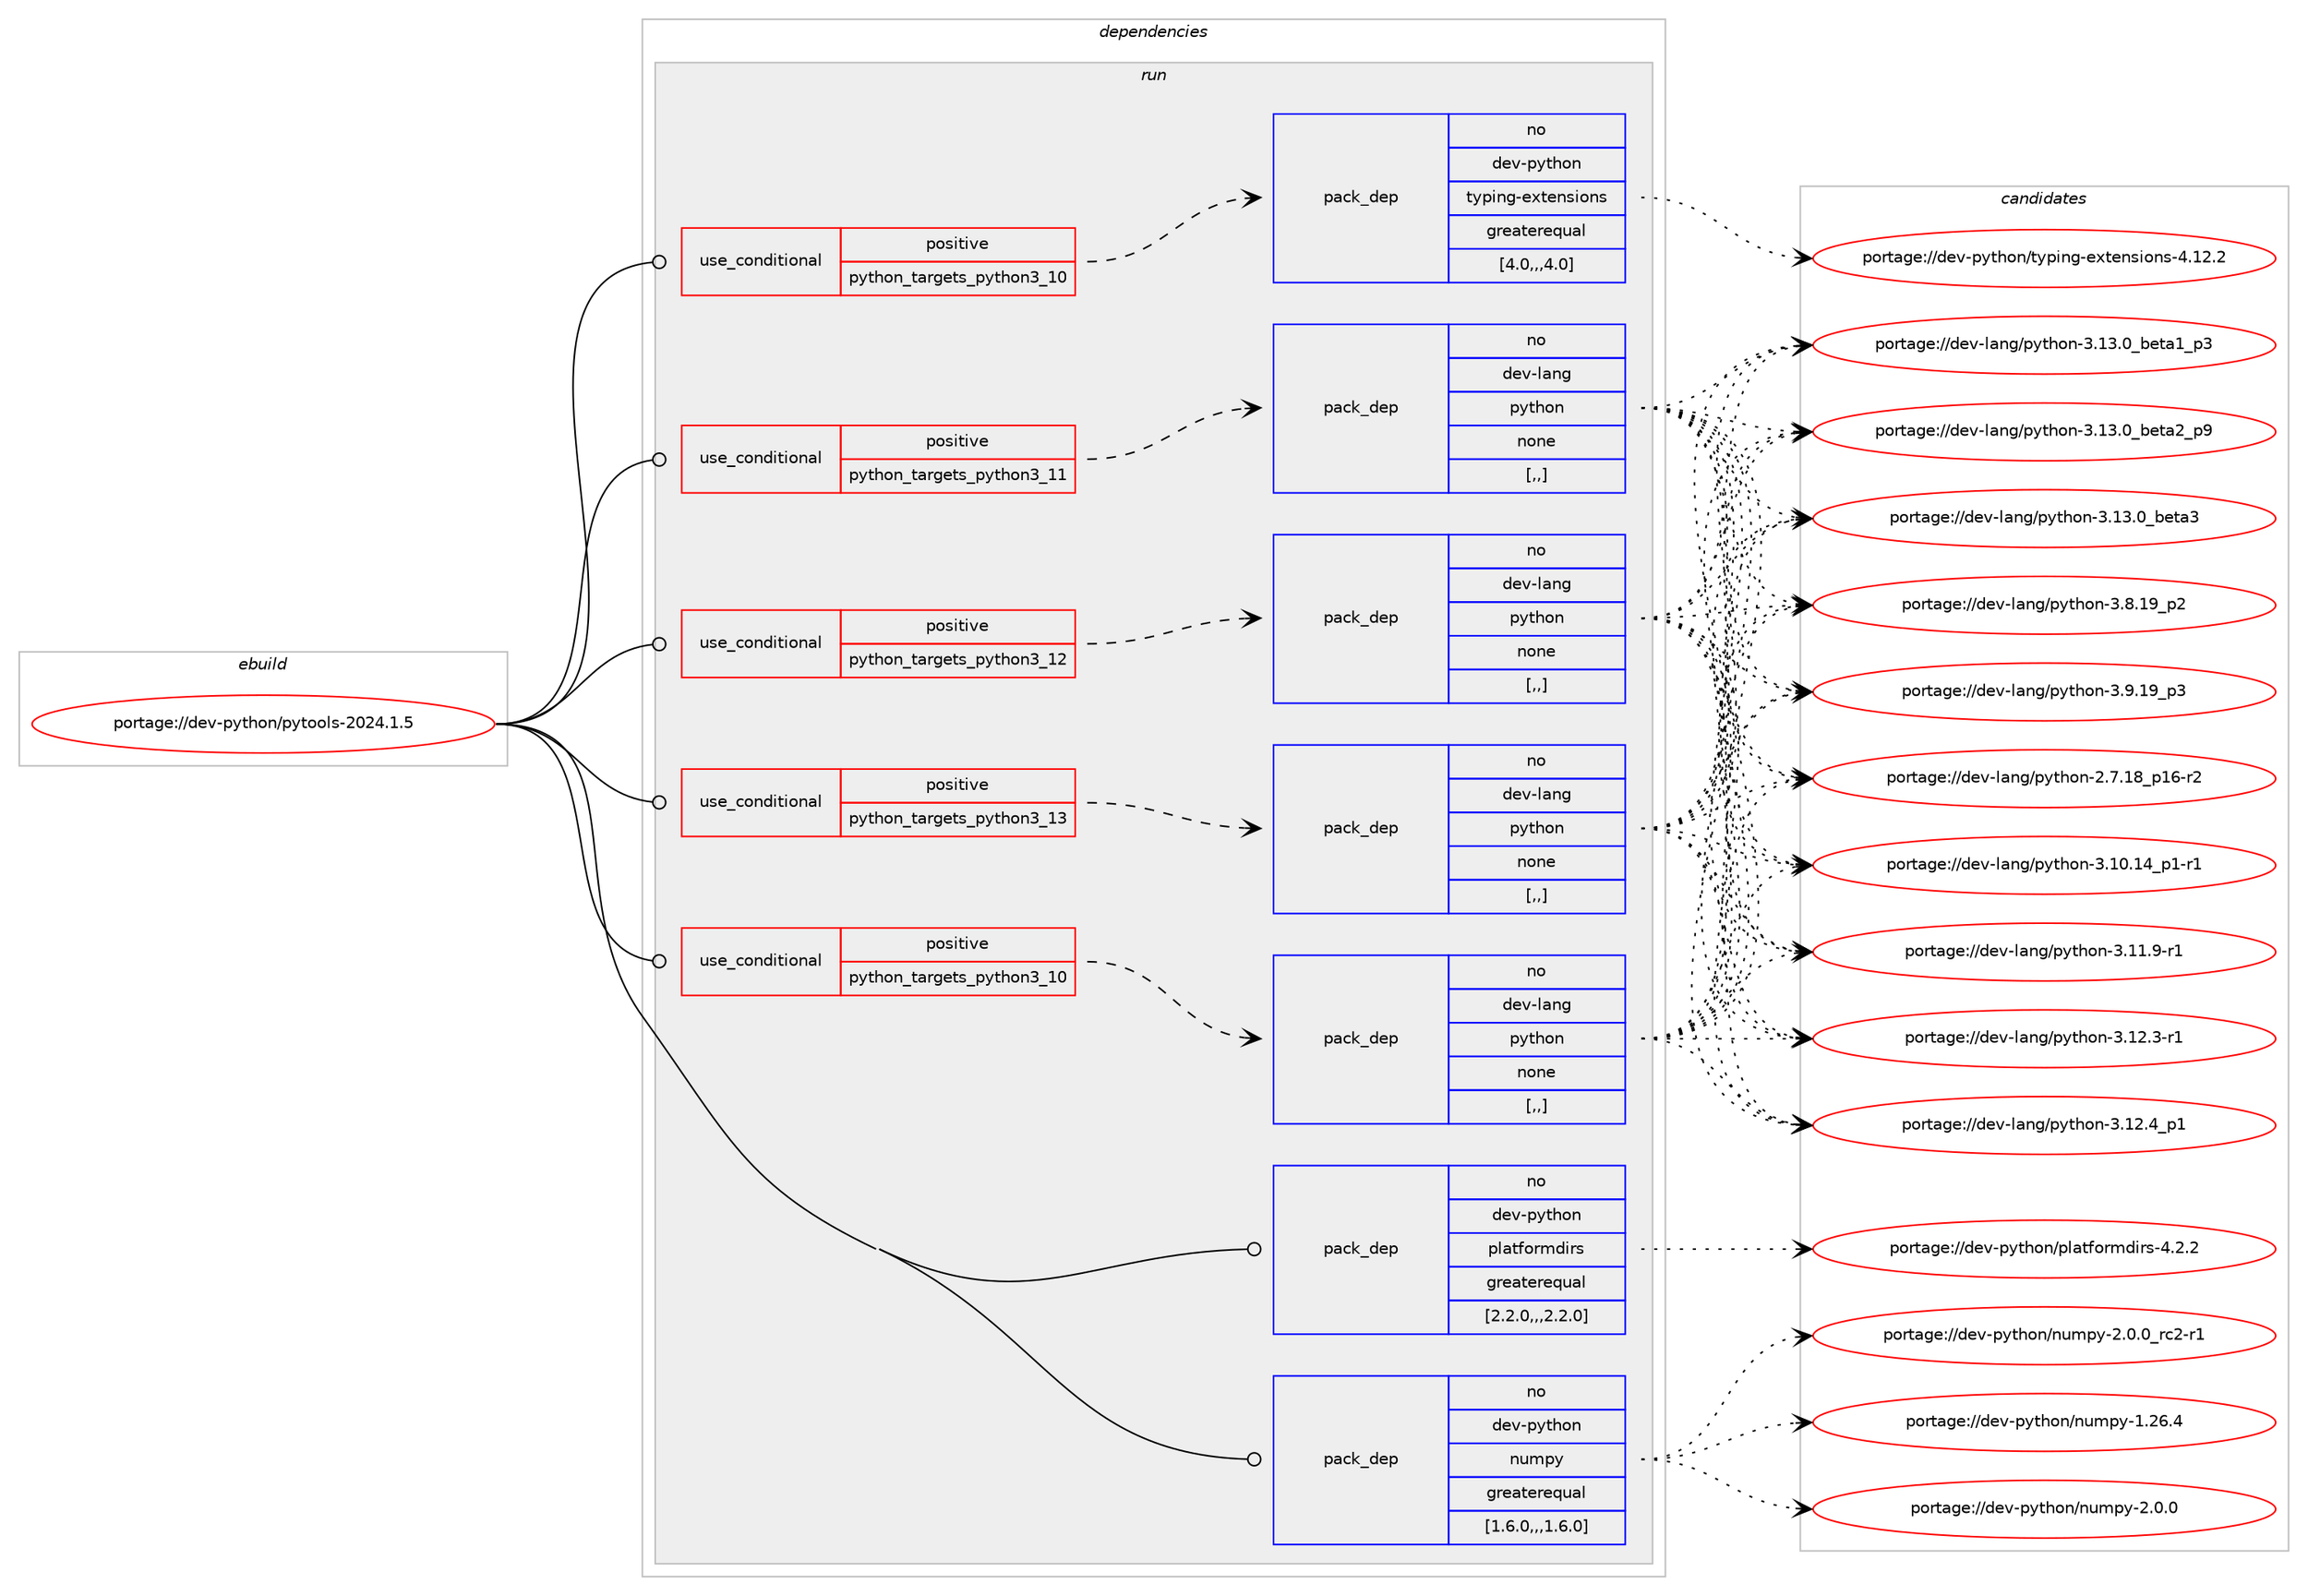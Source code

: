 digraph prolog {

# *************
# Graph options
# *************

newrank=true;
concentrate=true;
compound=true;
graph [rankdir=LR,fontname=Helvetica,fontsize=10,ranksep=1.5];#, ranksep=2.5, nodesep=0.2];
edge  [arrowhead=vee];
node  [fontname=Helvetica,fontsize=10];

# **********
# The ebuild
# **********

subgraph cluster_leftcol {
color=gray;
label=<<i>ebuild</i>>;
id [label="portage://dev-python/pytools-2024.1.5", color=red, width=4, href="../dev-python/pytools-2024.1.5.svg"];
}

# ****************
# The dependencies
# ****************

subgraph cluster_midcol {
color=gray;
label=<<i>dependencies</i>>;
subgraph cluster_compile {
fillcolor="#eeeeee";
style=filled;
label=<<i>compile</i>>;
}
subgraph cluster_compileandrun {
fillcolor="#eeeeee";
style=filled;
label=<<i>compile and run</i>>;
}
subgraph cluster_run {
fillcolor="#eeeeee";
style=filled;
label=<<i>run</i>>;
subgraph cond37277 {
dependency156643 [label=<<TABLE BORDER="0" CELLBORDER="1" CELLSPACING="0" CELLPADDING="4"><TR><TD ROWSPAN="3" CELLPADDING="10">use_conditional</TD></TR><TR><TD>positive</TD></TR><TR><TD>python_targets_python3_10</TD></TR></TABLE>>, shape=none, color=red];
subgraph pack118129 {
dependency156644 [label=<<TABLE BORDER="0" CELLBORDER="1" CELLSPACING="0" CELLPADDING="4" WIDTH="220"><TR><TD ROWSPAN="6" CELLPADDING="30">pack_dep</TD></TR><TR><TD WIDTH="110">no</TD></TR><TR><TD>dev-lang</TD></TR><TR><TD>python</TD></TR><TR><TD>none</TD></TR><TR><TD>[,,]</TD></TR></TABLE>>, shape=none, color=blue];
}
dependency156643:e -> dependency156644:w [weight=20,style="dashed",arrowhead="vee"];
}
id:e -> dependency156643:w [weight=20,style="solid",arrowhead="odot"];
subgraph cond37278 {
dependency156645 [label=<<TABLE BORDER="0" CELLBORDER="1" CELLSPACING="0" CELLPADDING="4"><TR><TD ROWSPAN="3" CELLPADDING="10">use_conditional</TD></TR><TR><TD>positive</TD></TR><TR><TD>python_targets_python3_10</TD></TR></TABLE>>, shape=none, color=red];
subgraph pack118130 {
dependency156646 [label=<<TABLE BORDER="0" CELLBORDER="1" CELLSPACING="0" CELLPADDING="4" WIDTH="220"><TR><TD ROWSPAN="6" CELLPADDING="30">pack_dep</TD></TR><TR><TD WIDTH="110">no</TD></TR><TR><TD>dev-python</TD></TR><TR><TD>typing-extensions</TD></TR><TR><TD>greaterequal</TD></TR><TR><TD>[4.0,,,4.0]</TD></TR></TABLE>>, shape=none, color=blue];
}
dependency156645:e -> dependency156646:w [weight=20,style="dashed",arrowhead="vee"];
}
id:e -> dependency156645:w [weight=20,style="solid",arrowhead="odot"];
subgraph cond37279 {
dependency156647 [label=<<TABLE BORDER="0" CELLBORDER="1" CELLSPACING="0" CELLPADDING="4"><TR><TD ROWSPAN="3" CELLPADDING="10">use_conditional</TD></TR><TR><TD>positive</TD></TR><TR><TD>python_targets_python3_11</TD></TR></TABLE>>, shape=none, color=red];
subgraph pack118131 {
dependency156648 [label=<<TABLE BORDER="0" CELLBORDER="1" CELLSPACING="0" CELLPADDING="4" WIDTH="220"><TR><TD ROWSPAN="6" CELLPADDING="30">pack_dep</TD></TR><TR><TD WIDTH="110">no</TD></TR><TR><TD>dev-lang</TD></TR><TR><TD>python</TD></TR><TR><TD>none</TD></TR><TR><TD>[,,]</TD></TR></TABLE>>, shape=none, color=blue];
}
dependency156647:e -> dependency156648:w [weight=20,style="dashed",arrowhead="vee"];
}
id:e -> dependency156647:w [weight=20,style="solid",arrowhead="odot"];
subgraph cond37280 {
dependency156649 [label=<<TABLE BORDER="0" CELLBORDER="1" CELLSPACING="0" CELLPADDING="4"><TR><TD ROWSPAN="3" CELLPADDING="10">use_conditional</TD></TR><TR><TD>positive</TD></TR><TR><TD>python_targets_python3_12</TD></TR></TABLE>>, shape=none, color=red];
subgraph pack118132 {
dependency156650 [label=<<TABLE BORDER="0" CELLBORDER="1" CELLSPACING="0" CELLPADDING="4" WIDTH="220"><TR><TD ROWSPAN="6" CELLPADDING="30">pack_dep</TD></TR><TR><TD WIDTH="110">no</TD></TR><TR><TD>dev-lang</TD></TR><TR><TD>python</TD></TR><TR><TD>none</TD></TR><TR><TD>[,,]</TD></TR></TABLE>>, shape=none, color=blue];
}
dependency156649:e -> dependency156650:w [weight=20,style="dashed",arrowhead="vee"];
}
id:e -> dependency156649:w [weight=20,style="solid",arrowhead="odot"];
subgraph cond37281 {
dependency156651 [label=<<TABLE BORDER="0" CELLBORDER="1" CELLSPACING="0" CELLPADDING="4"><TR><TD ROWSPAN="3" CELLPADDING="10">use_conditional</TD></TR><TR><TD>positive</TD></TR><TR><TD>python_targets_python3_13</TD></TR></TABLE>>, shape=none, color=red];
subgraph pack118133 {
dependency156652 [label=<<TABLE BORDER="0" CELLBORDER="1" CELLSPACING="0" CELLPADDING="4" WIDTH="220"><TR><TD ROWSPAN="6" CELLPADDING="30">pack_dep</TD></TR><TR><TD WIDTH="110">no</TD></TR><TR><TD>dev-lang</TD></TR><TR><TD>python</TD></TR><TR><TD>none</TD></TR><TR><TD>[,,]</TD></TR></TABLE>>, shape=none, color=blue];
}
dependency156651:e -> dependency156652:w [weight=20,style="dashed",arrowhead="vee"];
}
id:e -> dependency156651:w [weight=20,style="solid",arrowhead="odot"];
subgraph pack118134 {
dependency156653 [label=<<TABLE BORDER="0" CELLBORDER="1" CELLSPACING="0" CELLPADDING="4" WIDTH="220"><TR><TD ROWSPAN="6" CELLPADDING="30">pack_dep</TD></TR><TR><TD WIDTH="110">no</TD></TR><TR><TD>dev-python</TD></TR><TR><TD>numpy</TD></TR><TR><TD>greaterequal</TD></TR><TR><TD>[1.6.0,,,1.6.0]</TD></TR></TABLE>>, shape=none, color=blue];
}
id:e -> dependency156653:w [weight=20,style="solid",arrowhead="odot"];
subgraph pack118135 {
dependency156654 [label=<<TABLE BORDER="0" CELLBORDER="1" CELLSPACING="0" CELLPADDING="4" WIDTH="220"><TR><TD ROWSPAN="6" CELLPADDING="30">pack_dep</TD></TR><TR><TD WIDTH="110">no</TD></TR><TR><TD>dev-python</TD></TR><TR><TD>platformdirs</TD></TR><TR><TD>greaterequal</TD></TR><TR><TD>[2.2.0,,,2.2.0]</TD></TR></TABLE>>, shape=none, color=blue];
}
id:e -> dependency156654:w [weight=20,style="solid",arrowhead="odot"];
}
}

# **************
# The candidates
# **************

subgraph cluster_choices {
rank=same;
color=gray;
label=<<i>candidates</i>>;

subgraph choice118129 {
color=black;
nodesep=1;
choice100101118451089711010347112121116104111110455046554649569511249544511450 [label="portage://dev-lang/python-2.7.18_p16-r2", color=red, width=4,href="../dev-lang/python-2.7.18_p16-r2.svg"];
choice100101118451089711010347112121116104111110455146494846495295112494511449 [label="portage://dev-lang/python-3.10.14_p1-r1", color=red, width=4,href="../dev-lang/python-3.10.14_p1-r1.svg"];
choice100101118451089711010347112121116104111110455146494946574511449 [label="portage://dev-lang/python-3.11.9-r1", color=red, width=4,href="../dev-lang/python-3.11.9-r1.svg"];
choice100101118451089711010347112121116104111110455146495046514511449 [label="portage://dev-lang/python-3.12.3-r1", color=red, width=4,href="../dev-lang/python-3.12.3-r1.svg"];
choice100101118451089711010347112121116104111110455146495046529511249 [label="portage://dev-lang/python-3.12.4_p1", color=red, width=4,href="../dev-lang/python-3.12.4_p1.svg"];
choice10010111845108971101034711212111610411111045514649514648959810111697499511251 [label="portage://dev-lang/python-3.13.0_beta1_p3", color=red, width=4,href="../dev-lang/python-3.13.0_beta1_p3.svg"];
choice10010111845108971101034711212111610411111045514649514648959810111697509511257 [label="portage://dev-lang/python-3.13.0_beta2_p9", color=red, width=4,href="../dev-lang/python-3.13.0_beta2_p9.svg"];
choice1001011184510897110103471121211161041111104551464951464895981011169751 [label="portage://dev-lang/python-3.13.0_beta3", color=red, width=4,href="../dev-lang/python-3.13.0_beta3.svg"];
choice100101118451089711010347112121116104111110455146564649579511250 [label="portage://dev-lang/python-3.8.19_p2", color=red, width=4,href="../dev-lang/python-3.8.19_p2.svg"];
choice100101118451089711010347112121116104111110455146574649579511251 [label="portage://dev-lang/python-3.9.19_p3", color=red, width=4,href="../dev-lang/python-3.9.19_p3.svg"];
dependency156644:e -> choice100101118451089711010347112121116104111110455046554649569511249544511450:w [style=dotted,weight="100"];
dependency156644:e -> choice100101118451089711010347112121116104111110455146494846495295112494511449:w [style=dotted,weight="100"];
dependency156644:e -> choice100101118451089711010347112121116104111110455146494946574511449:w [style=dotted,weight="100"];
dependency156644:e -> choice100101118451089711010347112121116104111110455146495046514511449:w [style=dotted,weight="100"];
dependency156644:e -> choice100101118451089711010347112121116104111110455146495046529511249:w [style=dotted,weight="100"];
dependency156644:e -> choice10010111845108971101034711212111610411111045514649514648959810111697499511251:w [style=dotted,weight="100"];
dependency156644:e -> choice10010111845108971101034711212111610411111045514649514648959810111697509511257:w [style=dotted,weight="100"];
dependency156644:e -> choice1001011184510897110103471121211161041111104551464951464895981011169751:w [style=dotted,weight="100"];
dependency156644:e -> choice100101118451089711010347112121116104111110455146564649579511250:w [style=dotted,weight="100"];
dependency156644:e -> choice100101118451089711010347112121116104111110455146574649579511251:w [style=dotted,weight="100"];
}
subgraph choice118130 {
color=black;
nodesep=1;
choice10010111845112121116104111110471161211121051101034510112011610111011510511111011545524649504650 [label="portage://dev-python/typing-extensions-4.12.2", color=red, width=4,href="../dev-python/typing-extensions-4.12.2.svg"];
dependency156646:e -> choice10010111845112121116104111110471161211121051101034510112011610111011510511111011545524649504650:w [style=dotted,weight="100"];
}
subgraph choice118131 {
color=black;
nodesep=1;
choice100101118451089711010347112121116104111110455046554649569511249544511450 [label="portage://dev-lang/python-2.7.18_p16-r2", color=red, width=4,href="../dev-lang/python-2.7.18_p16-r2.svg"];
choice100101118451089711010347112121116104111110455146494846495295112494511449 [label="portage://dev-lang/python-3.10.14_p1-r1", color=red, width=4,href="../dev-lang/python-3.10.14_p1-r1.svg"];
choice100101118451089711010347112121116104111110455146494946574511449 [label="portage://dev-lang/python-3.11.9-r1", color=red, width=4,href="../dev-lang/python-3.11.9-r1.svg"];
choice100101118451089711010347112121116104111110455146495046514511449 [label="portage://dev-lang/python-3.12.3-r1", color=red, width=4,href="../dev-lang/python-3.12.3-r1.svg"];
choice100101118451089711010347112121116104111110455146495046529511249 [label="portage://dev-lang/python-3.12.4_p1", color=red, width=4,href="../dev-lang/python-3.12.4_p1.svg"];
choice10010111845108971101034711212111610411111045514649514648959810111697499511251 [label="portage://dev-lang/python-3.13.0_beta1_p3", color=red, width=4,href="../dev-lang/python-3.13.0_beta1_p3.svg"];
choice10010111845108971101034711212111610411111045514649514648959810111697509511257 [label="portage://dev-lang/python-3.13.0_beta2_p9", color=red, width=4,href="../dev-lang/python-3.13.0_beta2_p9.svg"];
choice1001011184510897110103471121211161041111104551464951464895981011169751 [label="portage://dev-lang/python-3.13.0_beta3", color=red, width=4,href="../dev-lang/python-3.13.0_beta3.svg"];
choice100101118451089711010347112121116104111110455146564649579511250 [label="portage://dev-lang/python-3.8.19_p2", color=red, width=4,href="../dev-lang/python-3.8.19_p2.svg"];
choice100101118451089711010347112121116104111110455146574649579511251 [label="portage://dev-lang/python-3.9.19_p3", color=red, width=4,href="../dev-lang/python-3.9.19_p3.svg"];
dependency156648:e -> choice100101118451089711010347112121116104111110455046554649569511249544511450:w [style=dotted,weight="100"];
dependency156648:e -> choice100101118451089711010347112121116104111110455146494846495295112494511449:w [style=dotted,weight="100"];
dependency156648:e -> choice100101118451089711010347112121116104111110455146494946574511449:w [style=dotted,weight="100"];
dependency156648:e -> choice100101118451089711010347112121116104111110455146495046514511449:w [style=dotted,weight="100"];
dependency156648:e -> choice100101118451089711010347112121116104111110455146495046529511249:w [style=dotted,weight="100"];
dependency156648:e -> choice10010111845108971101034711212111610411111045514649514648959810111697499511251:w [style=dotted,weight="100"];
dependency156648:e -> choice10010111845108971101034711212111610411111045514649514648959810111697509511257:w [style=dotted,weight="100"];
dependency156648:e -> choice1001011184510897110103471121211161041111104551464951464895981011169751:w [style=dotted,weight="100"];
dependency156648:e -> choice100101118451089711010347112121116104111110455146564649579511250:w [style=dotted,weight="100"];
dependency156648:e -> choice100101118451089711010347112121116104111110455146574649579511251:w [style=dotted,weight="100"];
}
subgraph choice118132 {
color=black;
nodesep=1;
choice100101118451089711010347112121116104111110455046554649569511249544511450 [label="portage://dev-lang/python-2.7.18_p16-r2", color=red, width=4,href="../dev-lang/python-2.7.18_p16-r2.svg"];
choice100101118451089711010347112121116104111110455146494846495295112494511449 [label="portage://dev-lang/python-3.10.14_p1-r1", color=red, width=4,href="../dev-lang/python-3.10.14_p1-r1.svg"];
choice100101118451089711010347112121116104111110455146494946574511449 [label="portage://dev-lang/python-3.11.9-r1", color=red, width=4,href="../dev-lang/python-3.11.9-r1.svg"];
choice100101118451089711010347112121116104111110455146495046514511449 [label="portage://dev-lang/python-3.12.3-r1", color=red, width=4,href="../dev-lang/python-3.12.3-r1.svg"];
choice100101118451089711010347112121116104111110455146495046529511249 [label="portage://dev-lang/python-3.12.4_p1", color=red, width=4,href="../dev-lang/python-3.12.4_p1.svg"];
choice10010111845108971101034711212111610411111045514649514648959810111697499511251 [label="portage://dev-lang/python-3.13.0_beta1_p3", color=red, width=4,href="../dev-lang/python-3.13.0_beta1_p3.svg"];
choice10010111845108971101034711212111610411111045514649514648959810111697509511257 [label="portage://dev-lang/python-3.13.0_beta2_p9", color=red, width=4,href="../dev-lang/python-3.13.0_beta2_p9.svg"];
choice1001011184510897110103471121211161041111104551464951464895981011169751 [label="portage://dev-lang/python-3.13.0_beta3", color=red, width=4,href="../dev-lang/python-3.13.0_beta3.svg"];
choice100101118451089711010347112121116104111110455146564649579511250 [label="portage://dev-lang/python-3.8.19_p2", color=red, width=4,href="../dev-lang/python-3.8.19_p2.svg"];
choice100101118451089711010347112121116104111110455146574649579511251 [label="portage://dev-lang/python-3.9.19_p3", color=red, width=4,href="../dev-lang/python-3.9.19_p3.svg"];
dependency156650:e -> choice100101118451089711010347112121116104111110455046554649569511249544511450:w [style=dotted,weight="100"];
dependency156650:e -> choice100101118451089711010347112121116104111110455146494846495295112494511449:w [style=dotted,weight="100"];
dependency156650:e -> choice100101118451089711010347112121116104111110455146494946574511449:w [style=dotted,weight="100"];
dependency156650:e -> choice100101118451089711010347112121116104111110455146495046514511449:w [style=dotted,weight="100"];
dependency156650:e -> choice100101118451089711010347112121116104111110455146495046529511249:w [style=dotted,weight="100"];
dependency156650:e -> choice10010111845108971101034711212111610411111045514649514648959810111697499511251:w [style=dotted,weight="100"];
dependency156650:e -> choice10010111845108971101034711212111610411111045514649514648959810111697509511257:w [style=dotted,weight="100"];
dependency156650:e -> choice1001011184510897110103471121211161041111104551464951464895981011169751:w [style=dotted,weight="100"];
dependency156650:e -> choice100101118451089711010347112121116104111110455146564649579511250:w [style=dotted,weight="100"];
dependency156650:e -> choice100101118451089711010347112121116104111110455146574649579511251:w [style=dotted,weight="100"];
}
subgraph choice118133 {
color=black;
nodesep=1;
choice100101118451089711010347112121116104111110455046554649569511249544511450 [label="portage://dev-lang/python-2.7.18_p16-r2", color=red, width=4,href="../dev-lang/python-2.7.18_p16-r2.svg"];
choice100101118451089711010347112121116104111110455146494846495295112494511449 [label="portage://dev-lang/python-3.10.14_p1-r1", color=red, width=4,href="../dev-lang/python-3.10.14_p1-r1.svg"];
choice100101118451089711010347112121116104111110455146494946574511449 [label="portage://dev-lang/python-3.11.9-r1", color=red, width=4,href="../dev-lang/python-3.11.9-r1.svg"];
choice100101118451089711010347112121116104111110455146495046514511449 [label="portage://dev-lang/python-3.12.3-r1", color=red, width=4,href="../dev-lang/python-3.12.3-r1.svg"];
choice100101118451089711010347112121116104111110455146495046529511249 [label="portage://dev-lang/python-3.12.4_p1", color=red, width=4,href="../dev-lang/python-3.12.4_p1.svg"];
choice10010111845108971101034711212111610411111045514649514648959810111697499511251 [label="portage://dev-lang/python-3.13.0_beta1_p3", color=red, width=4,href="../dev-lang/python-3.13.0_beta1_p3.svg"];
choice10010111845108971101034711212111610411111045514649514648959810111697509511257 [label="portage://dev-lang/python-3.13.0_beta2_p9", color=red, width=4,href="../dev-lang/python-3.13.0_beta2_p9.svg"];
choice1001011184510897110103471121211161041111104551464951464895981011169751 [label="portage://dev-lang/python-3.13.0_beta3", color=red, width=4,href="../dev-lang/python-3.13.0_beta3.svg"];
choice100101118451089711010347112121116104111110455146564649579511250 [label="portage://dev-lang/python-3.8.19_p2", color=red, width=4,href="../dev-lang/python-3.8.19_p2.svg"];
choice100101118451089711010347112121116104111110455146574649579511251 [label="portage://dev-lang/python-3.9.19_p3", color=red, width=4,href="../dev-lang/python-3.9.19_p3.svg"];
dependency156652:e -> choice100101118451089711010347112121116104111110455046554649569511249544511450:w [style=dotted,weight="100"];
dependency156652:e -> choice100101118451089711010347112121116104111110455146494846495295112494511449:w [style=dotted,weight="100"];
dependency156652:e -> choice100101118451089711010347112121116104111110455146494946574511449:w [style=dotted,weight="100"];
dependency156652:e -> choice100101118451089711010347112121116104111110455146495046514511449:w [style=dotted,weight="100"];
dependency156652:e -> choice100101118451089711010347112121116104111110455146495046529511249:w [style=dotted,weight="100"];
dependency156652:e -> choice10010111845108971101034711212111610411111045514649514648959810111697499511251:w [style=dotted,weight="100"];
dependency156652:e -> choice10010111845108971101034711212111610411111045514649514648959810111697509511257:w [style=dotted,weight="100"];
dependency156652:e -> choice1001011184510897110103471121211161041111104551464951464895981011169751:w [style=dotted,weight="100"];
dependency156652:e -> choice100101118451089711010347112121116104111110455146564649579511250:w [style=dotted,weight="100"];
dependency156652:e -> choice100101118451089711010347112121116104111110455146574649579511251:w [style=dotted,weight="100"];
}
subgraph choice118134 {
color=black;
nodesep=1;
choice100101118451121211161041111104711011710911212145494650544652 [label="portage://dev-python/numpy-1.26.4", color=red, width=4,href="../dev-python/numpy-1.26.4.svg"];
choice1001011184511212111610411111047110117109112121455046484648 [label="portage://dev-python/numpy-2.0.0", color=red, width=4,href="../dev-python/numpy-2.0.0.svg"];
choice10010111845112121116104111110471101171091121214550464846489511499504511449 [label="portage://dev-python/numpy-2.0.0_rc2-r1", color=red, width=4,href="../dev-python/numpy-2.0.0_rc2-r1.svg"];
dependency156653:e -> choice100101118451121211161041111104711011710911212145494650544652:w [style=dotted,weight="100"];
dependency156653:e -> choice1001011184511212111610411111047110117109112121455046484648:w [style=dotted,weight="100"];
dependency156653:e -> choice10010111845112121116104111110471101171091121214550464846489511499504511449:w [style=dotted,weight="100"];
}
subgraph choice118135 {
color=black;
nodesep=1;
choice100101118451121211161041111104711210897116102111114109100105114115455246504650 [label="portage://dev-python/platformdirs-4.2.2", color=red, width=4,href="../dev-python/platformdirs-4.2.2.svg"];
dependency156654:e -> choice100101118451121211161041111104711210897116102111114109100105114115455246504650:w [style=dotted,weight="100"];
}
}

}
